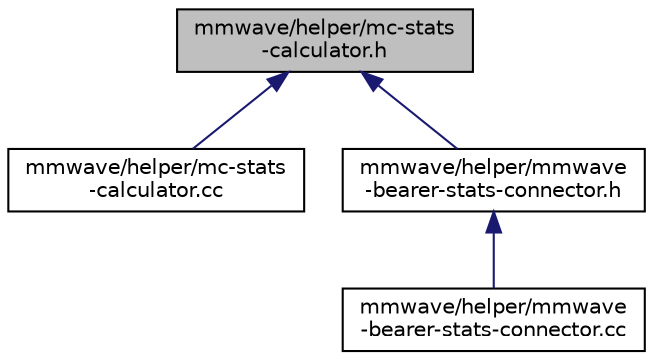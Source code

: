 digraph "mmwave/helper/mc-stats-calculator.h"
{
  edge [fontname="Helvetica",fontsize="10",labelfontname="Helvetica",labelfontsize="10"];
  node [fontname="Helvetica",fontsize="10",shape=record];
  Node1 [label="mmwave/helper/mc-stats\l-calculator.h",height=0.2,width=0.4,color="black", fillcolor="grey75", style="filled", fontcolor="black"];
  Node1 -> Node2 [dir="back",color="midnightblue",fontsize="10",style="solid"];
  Node2 [label="mmwave/helper/mc-stats\l-calculator.cc",height=0.2,width=0.4,color="black", fillcolor="white", style="filled",URL="$d8/d81/mc-stats-calculator_8cc.html"];
  Node1 -> Node3 [dir="back",color="midnightblue",fontsize="10",style="solid"];
  Node3 [label="mmwave/helper/mmwave\l-bearer-stats-connector.h",height=0.2,width=0.4,color="black", fillcolor="white", style="filled",URL="$da/de5/mmwave-bearer-stats-connector_8h.html"];
  Node3 -> Node4 [dir="back",color="midnightblue",fontsize="10",style="solid"];
  Node4 [label="mmwave/helper/mmwave\l-bearer-stats-connector.cc",height=0.2,width=0.4,color="black", fillcolor="white", style="filled",URL="$d4/d25/mmwave-bearer-stats-connector_8cc.html"];
}
